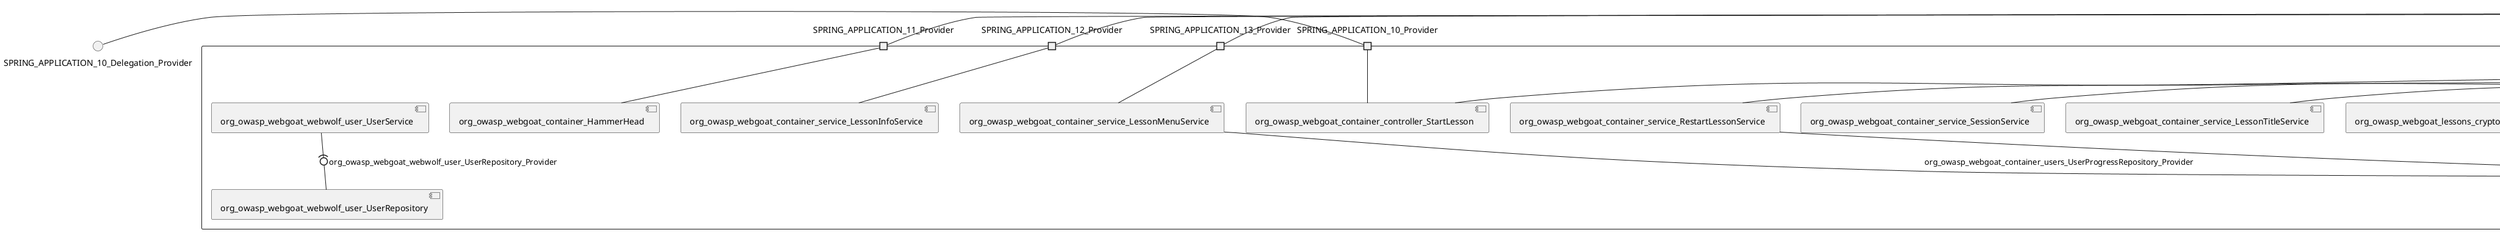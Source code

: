 @startuml
skinparam fixCircleLabelOverlapping true
skinparam componentStyle uml2
() SPRING_APPLICATION_10_Delegation_Provider
() SPRING_APPLICATION_11_Delegation_Provider
() SPRING_APPLICATION_12_Delegation_Provider
() SPRING_APPLICATION_13_Delegation_Provider
() SPRING_APPLICATION_14_Delegation_Provider
() SPRING_APPLICATION_15_Delegation_Provider
() SPRING_APPLICATION_16_Delegation_Provider
() SPRING_APPLICATION_2_Delegation_Provider
() SPRING_APPLICATION_3_Delegation_Provider
() SPRING_APPLICATION_4_Delegation_Provider
() SPRING_APPLICATION_5_Delegation_Provider
() SPRING_APPLICATION_6_Delegation_Provider
() SPRING_APPLICATION_7_Delegation_Provider
() SPRING_APPLICATION_8_Delegation_Provider
() SPRING_APPLICATION_9_Delegation_Provider
() SPRING_APPLICATION_BypassRestrictions_FieldRestrictions_POST_Delegation_Provider
() SPRING_APPLICATION_BypassRestrictions_frontendValidation_POST_Delegation_Provider
() SPRING_APPLICATION_ChromeDevTools_dummy_POST_Delegation_Provider
() SPRING_APPLICATION_ChromeDevTools_network_POST_Delegation_Provider
() SPRING_APPLICATION_CrossSiteScriptingStored_stored_xss_POST_Delegation_Provider
() SPRING_APPLICATION_CrossSiteScriptingStored_stored_xss_follow_up_POST_Delegation_Provider
() SPRING_APPLICATION_CrossSiteScripting_attack1_POST_Delegation_Provider
() SPRING_APPLICATION_CrossSiteScripting_attack3_POST_Delegation_Provider
() SPRING_APPLICATION_CrossSiteScripting_attack4_POST_Delegation_Provider
() SPRING_APPLICATION_CrossSiteScripting_attack5a_GET_Delegation_Provider
() SPRING_APPLICATION_CrossSiteScripting_attack6a_POST_Delegation_Provider
() SPRING_APPLICATION_CrossSiteScripting_dom_follow_up_POST_Delegation_Provider
() SPRING_APPLICATION_CrossSiteScripting_phone_home_xss_POST_Delegation_Provider
() SPRING_APPLICATION_CrossSiteScripting_quiz_GET_POST_Delegation_Provider
() SPRING_APPLICATION_Delegation_Provider
() SPRING_APPLICATION_GET_10_Delegation_Provider
() SPRING_APPLICATION_GET_11_Delegation_Provider
() SPRING_APPLICATION_GET_2_Delegation_Provider
() SPRING_APPLICATION_GET_3_Delegation_Provider
() SPRING_APPLICATION_GET_4_Delegation_Provider
() SPRING_APPLICATION_GET_5_Delegation_Provider
() SPRING_APPLICATION_GET_6_Delegation_Provider
() SPRING_APPLICATION_GET_7_Delegation_Provider
() SPRING_APPLICATION_GET_8_Delegation_Provider
() SPRING_APPLICATION_GET_9_Delegation_Provider
() SPRING_APPLICATION_GET_Delegation_Provider
() SPRING_APPLICATION_HtmlTampering_task_POST_Delegation_Provider
() SPRING_APPLICATION_HttpBasics_attack1_POST_Delegation_Provider
() SPRING_APPLICATION_HttpBasics_attack2_POST_Delegation_Provider
() SPRING_APPLICATION_IDOR_diff_attributes_POST_Delegation_Provider
() SPRING_APPLICATION_IDOR_login_POST_Delegation_Provider
() SPRING_APPLICATION_IDOR_profile_alt_path_POST_Delegation_Provider
() SPRING_APPLICATION_InsecureDeserialization_task_POST_Delegation_Provider
() SPRING_APPLICATION_InsecureLogin_Delegation_Provider
() SPRING_APPLICATION_JWT_decode_POST_Delegation_Provider
() SPRING_APPLICATION_JWT_jku_Delegation_Provider
() SPRING_APPLICATION_JWT_kid_Delegation_Provider
() SPRING_APPLICATION_JWT_quiz_GET_POST_Delegation_Provider
() SPRING_APPLICATION_JWT_refresh_Delegation_Provider
() SPRING_APPLICATION_JWT_secret_POST_Delegation_Provider
() SPRING_APPLICATION_JWT_votings_Delegation_Provider
() SPRING_APPLICATION_LogSpoofing_log_bleeding_POST_Delegation_Provider
() SPRING_APPLICATION_LogSpoofing_log_spoofing_POST_Delegation_Provider
() SPRING_APPLICATION_POST_10_Delegation_Provider
() SPRING_APPLICATION_POST_11_Delegation_Provider
() SPRING_APPLICATION_POST_12_Delegation_Provider
() SPRING_APPLICATION_POST_13_Delegation_Provider
() SPRING_APPLICATION_POST_14_Delegation_Provider
() SPRING_APPLICATION_POST_15_Delegation_Provider
() SPRING_APPLICATION_POST_16_Delegation_Provider
() SPRING_APPLICATION_POST_17_Delegation_Provider
() SPRING_APPLICATION_POST_18_Delegation_Provider
() SPRING_APPLICATION_POST_2_Delegation_Provider
() SPRING_APPLICATION_POST_3_Delegation_Provider
() SPRING_APPLICATION_POST_4_Delegation_Provider
() SPRING_APPLICATION_POST_5_Delegation_Provider
() SPRING_APPLICATION_POST_6_Delegation_Provider
() SPRING_APPLICATION_POST_7_Delegation_Provider
() SPRING_APPLICATION_POST_8_Delegation_Provider
() SPRING_APPLICATION_POST_9_Delegation_Provider
() SPRING_APPLICATION_POST_Delegation_Provider
() SPRING_APPLICATION_PUT_Delegation_Provider
() SPRING_APPLICATION_PasswordReset_ForgotPassword_create_password_reset_link_POST_Delegation_Provider
() SPRING_APPLICATION_PasswordReset_SecurityQuestions_POST_Delegation_Provider
() SPRING_APPLICATION_PasswordReset_reset_Delegation_Provider
() SPRING_APPLICATION_PasswordReset_simple_mail_reset_POST_Delegation_Provider
() SPRING_APPLICATION_PathTraversal_profile_picture_GET_Delegation_Provider
() SPRING_APPLICATION_PathTraversal_profile_picture_fix_GET_Delegation_Provider
() SPRING_APPLICATION_PathTraversal_profile_upload_POST_Delegation_Provider
() SPRING_APPLICATION_PathTraversal_profile_upload_fix_POST_Delegation_Provider
() SPRING_APPLICATION_PathTraversal_profile_upload_remove_user_input_POST_Delegation_Provider
() SPRING_APPLICATION_PathTraversal_random_POST_Delegation_Provider
() SPRING_APPLICATION_PathTraversal_random_picture_GET_Delegation_Provider
() SPRING_APPLICATION_PathTraversal_zip_slip_Delegation_Provider
() SPRING_APPLICATION_SSRF_task1_POST_Delegation_Provider
() SPRING_APPLICATION_SSRF_task2_POST_Delegation_Provider
() SPRING_APPLICATION_SecurePasswords_assignment_POST_Delegation_Provider
() SPRING_APPLICATION_SqlInjectionAdvanced_attack6a_POST_Delegation_Provider
() SPRING_APPLICATION_SqlInjectionAdvanced_attack6b_POST_Delegation_Provider
() SPRING_APPLICATION_SqlInjectionAdvanced_challenge_Login_POST_Delegation_Provider
() SPRING_APPLICATION_SqlInjectionAdvanced_challenge_PUT_Delegation_Provider
() SPRING_APPLICATION_SqlInjectionAdvanced_quiz_GET_POST_Delegation_Provider
() SPRING_APPLICATION_SqlInjectionMitigations_attack10a_POST_Delegation_Provider
() SPRING_APPLICATION_SqlInjectionMitigations_attack10b_POST_Delegation_Provider
() SPRING_APPLICATION_SqlInjectionMitigations_attack12a_POST_Delegation_Provider
() SPRING_APPLICATION_SqlInjectionMitigations_servers_GET_Delegation_Provider
() SPRING_APPLICATION_SqlInjection_assignment5a_POST_Delegation_Provider
() SPRING_APPLICATION_SqlInjection_assignment5b_POST_Delegation_Provider
() SPRING_APPLICATION_SqlInjection_attack10_POST_Delegation_Provider
() SPRING_APPLICATION_SqlInjection_attack2_POST_Delegation_Provider
() SPRING_APPLICATION_SqlInjection_attack3_POST_Delegation_Provider
() SPRING_APPLICATION_SqlInjection_attack4_POST_Delegation_Provider
() SPRING_APPLICATION_SqlInjection_attack5_POST_Delegation_Provider
() SPRING_APPLICATION_SqlInjection_attack8_POST_Delegation_Provider
() SPRING_APPLICATION_SqlInjection_attack9_POST_Delegation_Provider
() SPRING_APPLICATION_SqlOnlyInputValidationOnKeywords_attack_POST_Delegation_Provider
() SPRING_APPLICATION_SqlOnlyInputValidation_attack_POST_Delegation_Provider
() SPRING_APPLICATION_VulnerableComponents_attack1_POST_Delegation_Provider
() SPRING_APPLICATION_WebWolf_GET_Delegation_Provider
() SPRING_APPLICATION_WebWolf_landing_Delegation_Provider
() SPRING_APPLICATION_WebWolf_mail_Delegation_Provider
() SPRING_APPLICATION_challenge_1_POST_Delegation_Provider
() SPRING_APPLICATION_challenge_5_POST_Delegation_Provider
() SPRING_APPLICATION_challenge_7_Delegation_Provider
() SPRING_APPLICATION_challenge_8_Delegation_Provider
() SPRING_APPLICATION_challenge_logo_Delegation_Provider
() SPRING_APPLICATION_cia_quiz_GET_POST_Delegation_Provider
() SPRING_APPLICATION_clientSideFiltering_attack1_POST_Delegation_Provider
() SPRING_APPLICATION_clientSideFiltering_challenge_store_coupons_GET_Delegation_Provider
() SPRING_APPLICATION_clientSideFiltering_getItForFree_POST_Delegation_Provider
() SPRING_APPLICATION_clientSideFiltering_salaries_GET_Delegation_Provider
() SPRING_APPLICATION_crypto_encoding_basic_auth_POST_Delegation_Provider
() SPRING_APPLICATION_crypto_encoding_xor_POST_Delegation_Provider
() SPRING_APPLICATION_crypto_hashing_POST_Delegation_Provider
() SPRING_APPLICATION_crypto_secure_defaults_POST_Delegation_Provider
() SPRING_APPLICATION_crypto_signing_verify_POST_Delegation_Provider
() SPRING_APPLICATION_csrf_feedback_message_POST_Delegation_Provider
() SPRING_APPLICATION_csrf_review_POST_Delegation_Provider
() SPRING_APPLICATION_files_GET_Delegation_Provider
() SPRING_APPLICATION_fileupload_POST_Delegation_Provider
() SPRING_APPLICATION_jwt_Delegation_Provider
() SPRING_APPLICATION_landing_Delegation_Provider
() SPRING_APPLICATION_lesson_template_Delegation_Provider
() SPRING_APPLICATION_login_oauth_mvc_GET_Delegation_Provider
() SPRING_APPLICATION_mail_DELETE_GET_POST_Delegation_Provider
() SPRING_APPLICATION_register_mvc_POST_Delegation_Provider
() SPRING_APPLICATION_registration_GET_Delegation_Provider
() SPRING_APPLICATION_requests_GET_Delegation_Provider
() SPRING_APPLICATION_scoreboard_data_GET_Delegation_Provider
() SPRING_APPLICATION_server_directory_GET_Delegation_Provider
() SPRING_APPLICATION_service_debug_labels_mvc_Delegation_Provider
() SPRING_APPLICATION_service_lessonoverview_mvc_Delegation_Provider
() SPRING_APPLICATION_xxe_comments_GET_Delegation_Provider
rectangle System {
[org_owasp_webgoat_container_HammerHead] [[webgoat-webgoat.repository#_FP0VpmAtEe-8ePJ_tOTRqw]]
[org_owasp_webgoat_container_WebWolfRedirect] [[webgoat-webgoat.repository#_FP0VpmAtEe-8ePJ_tOTRqw]]
[org_owasp_webgoat_container_controller_StartLesson] [[webgoat-webgoat.repository#_FP0VpmAtEe-8ePJ_tOTRqw]]
[org_owasp_webgoat_container_controller_Welcome] [[webgoat-webgoat.repository#_FP0VpmAtEe-8ePJ_tOTRqw]]
[org_owasp_webgoat_container_i18n_PluginMessages_Provider] [[webgoat-webgoat.repository#_FP0VpmAtEe-8ePJ_tOTRqw]]
[org_owasp_webgoat_container_report_ReportCardController] [[webgoat-webgoat.repository#_FP0VpmAtEe-8ePJ_tOTRqw]]
[org_owasp_webgoat_container_service_EnvironmentService] [[webgoat-webgoat.repository#_FP0VpmAtEe-8ePJ_tOTRqw]]
[org_owasp_webgoat_container_service_HintService] [[webgoat-webgoat.repository#_FP0VpmAtEe-8ePJ_tOTRqw]]
[org_owasp_webgoat_container_service_LabelDebugService] [[webgoat-webgoat.repository#_FP0VpmAtEe-8ePJ_tOTRqw]]
[org_owasp_webgoat_container_service_LabelService] [[webgoat-webgoat.repository#_FP0VpmAtEe-8ePJ_tOTRqw]]
[org_owasp_webgoat_container_service_LessonInfoService] [[webgoat-webgoat.repository#_FP0VpmAtEe-8ePJ_tOTRqw]]
[org_owasp_webgoat_container_service_LessonMenuService] [[webgoat-webgoat.repository#_FP0VpmAtEe-8ePJ_tOTRqw]]
[org_owasp_webgoat_container_service_LessonProgressService] [[webgoat-webgoat.repository#_FP0VpmAtEe-8ePJ_tOTRqw]]
[org_owasp_webgoat_container_service_LessonTitleService] [[webgoat-webgoat.repository#_FP0VpmAtEe-8ePJ_tOTRqw]]
[org_owasp_webgoat_container_service_RestartLessonService] [[webgoat-webgoat.repository#_FP0VpmAtEe-8ePJ_tOTRqw]]
[org_owasp_webgoat_container_service_SessionService] [[webgoat-webgoat.repository#_FP0VpmAtEe-8ePJ_tOTRqw]]
[org_owasp_webgoat_container_session_UserSessionData_Provider] [[webgoat-webgoat.repository#_FP0VpmAtEe-8ePJ_tOTRqw]]
[org_owasp_webgoat_container_session_WebSession_Provider] [[webgoat-webgoat.repository#_FP0VpmAtEe-8ePJ_tOTRqw]]
[org_owasp_webgoat_container_users_RegistrationController] [[webgoat-webgoat.repository#_FP0VpmAtEe-8ePJ_tOTRqw]]
[org_owasp_webgoat_container_users_Scoreboard] [[webgoat-webgoat.repository#_FP0VpmAtEe-8ePJ_tOTRqw]]
[org_owasp_webgoat_container_users_UserProgressRepository] [[webgoat-webgoat.repository#_FP0VpmAtEe-8ePJ_tOTRqw]]
[org_owasp_webgoat_container_users_UserRepository] [[webgoat-webgoat.repository#_FP0VpmAtEe-8ePJ_tOTRqw]]
[org_owasp_webgoat_container_users_UserService] [[webgoat-webgoat.repository#_FP0VpmAtEe-8ePJ_tOTRqw]]
[org_owasp_webgoat_lessons_authbypass_VerifyAccount] [[webgoat-webgoat.repository#_FP0VpmAtEe-8ePJ_tOTRqw]]
[org_owasp_webgoat_lessons_bypassrestrictions_BypassRestrictionsFieldRestrictions] [[webgoat-webgoat.repository#_FP0VpmAtEe-8ePJ_tOTRqw]]
[org_owasp_webgoat_lessons_bypassrestrictions_BypassRestrictionsFrontendValidation] [[webgoat-webgoat.repository#_FP0VpmAtEe-8ePJ_tOTRqw]]
[org_owasp_webgoat_lessons_challenges_FlagController] [[webgoat-webgoat.repository#_FP0VpmAtEe-8ePJ_tOTRqw]]
[org_owasp_webgoat_lessons_challenges_challenge1_Assignment1] [[webgoat-webgoat.repository#_FP0VpmAtEe-8ePJ_tOTRqw]]
[org_owasp_webgoat_lessons_challenges_challenge1_ImageServlet] [[webgoat-webgoat.repository#_FP0VpmAtEe-8ePJ_tOTRqw]]
[org_owasp_webgoat_lessons_challenges_challenge5_Assignment5] [[webgoat-webgoat.repository#_FP0VpmAtEe-8ePJ_tOTRqw]]
[org_owasp_webgoat_lessons_challenges_challenge7_Assignment7] [[webgoat-webgoat.repository#_FP0VpmAtEe-8ePJ_tOTRqw]]
[org_owasp_webgoat_lessons_challenges_challenge8_Assignment8] [[webgoat-webgoat.repository#_FP0VpmAtEe-8ePJ_tOTRqw]]
[org_owasp_webgoat_lessons_chromedevtools_NetworkDummy] [[webgoat-webgoat.repository#_FP0VpmAtEe-8ePJ_tOTRqw]]
[org_owasp_webgoat_lessons_chromedevtools_NetworkLesson] [[webgoat-webgoat.repository#_FP0VpmAtEe-8ePJ_tOTRqw]]
[org_owasp_webgoat_lessons_cia_CIAQuiz] [[webgoat-webgoat.repository#_FP0VpmAtEe-8ePJ_tOTRqw]]
[org_owasp_webgoat_lessons_clientsidefiltering_ClientSideFilteringAssignment] [[webgoat-webgoat.repository#_FP0VpmAtEe-8ePJ_tOTRqw]]
[org_owasp_webgoat_lessons_clientsidefiltering_ClientSideFilteringFreeAssignment] [[webgoat-webgoat.repository#_FP0VpmAtEe-8ePJ_tOTRqw]]
[org_owasp_webgoat_lessons_clientsidefiltering_Salaries] [[webgoat-webgoat.repository#_FP0VpmAtEe-8ePJ_tOTRqw]]
[org_owasp_webgoat_lessons_clientsidefiltering_ShopEndpoint] [[webgoat-webgoat.repository#_FP0VpmAtEe-8ePJ_tOTRqw]]
[org_owasp_webgoat_lessons_cryptography_EncodingAssignment] [[webgoat-webgoat.repository#_FP0VpmAtEe-8ePJ_tOTRqw]]
[org_owasp_webgoat_lessons_cryptography_HashingAssignment] [[webgoat-webgoat.repository#_FP0VpmAtEe-8ePJ_tOTRqw]]
[org_owasp_webgoat_lessons_cryptography_SecureDefaultsAssignment] [[webgoat-webgoat.repository#_FP0VpmAtEe-8ePJ_tOTRqw]]
[org_owasp_webgoat_lessons_cryptography_SigningAssignment] [[webgoat-webgoat.repository#_FP0VpmAtEe-8ePJ_tOTRqw]]
[org_owasp_webgoat_lessons_cryptography_XOREncodingAssignment] [[webgoat-webgoat.repository#_FP0VpmAtEe-8ePJ_tOTRqw]]
[org_owasp_webgoat_lessons_csrf_CSRFConfirmFlag1] [[webgoat-webgoat.repository#_FP0VpmAtEe-8ePJ_tOTRqw]]
[org_owasp_webgoat_lessons_csrf_CSRFFeedback] [[webgoat-webgoat.repository#_FP0VpmAtEe-8ePJ_tOTRqw]]
[org_owasp_webgoat_lessons_csrf_CSRFGetFlag] [[webgoat-webgoat.repository#_FP0VpmAtEe-8ePJ_tOTRqw]]
[org_owasp_webgoat_lessons_csrf_CSRFLogin] [[webgoat-webgoat.repository#_FP0VpmAtEe-8ePJ_tOTRqw]]
[org_owasp_webgoat_lessons_csrf_ForgedReviews] [[webgoat-webgoat.repository#_FP0VpmAtEe-8ePJ_tOTRqw]]
[org_owasp_webgoat_lessons_csrf_ObjectMapper_Provider] [[webgoat-webgoat.repository#_FP0VpmAtEe-8ePJ_tOTRqw]]
[org_owasp_webgoat_lessons_deserialization_InsecureDeserializationTask] [[webgoat-webgoat.repository#_FP0VpmAtEe-8ePJ_tOTRqw]]
[org_owasp_webgoat_lessons_hijacksession_HijackSessionAssignment] [[webgoat-webgoat.repository#_FP0VpmAtEe-8ePJ_tOTRqw]]
[org_owasp_webgoat_lessons_hijacksession_cas_HijackSessionAuthenticationProvider] [[webgoat-webgoat.repository#_FP0VpmAtEe-8ePJ_tOTRqw]]
[org_owasp_webgoat_lessons_htmltampering_HtmlTamperingTask] [[webgoat-webgoat.repository#_FP0VpmAtEe-8ePJ_tOTRqw]]
[org_owasp_webgoat_lessons_httpbasics_HttpBasicsLesson] [[webgoat-webgoat.repository#_FP0VpmAtEe-8ePJ_tOTRqw]]
[org_owasp_webgoat_lessons_httpbasics_HttpBasicsQuiz] [[webgoat-webgoat.repository#_FP0VpmAtEe-8ePJ_tOTRqw]]
[org_owasp_webgoat_lessons_httpproxies_HttpBasicsInterceptRequest] [[webgoat-webgoat.repository#_FP0VpmAtEe-8ePJ_tOTRqw]]
[org_owasp_webgoat_lessons_idor_IDORDiffAttributes] [[webgoat-webgoat.repository#_FP0VpmAtEe-8ePJ_tOTRqw]]
[org_owasp_webgoat_lessons_idor_IDOREditOtherProfile] [[webgoat-webgoat.repository#_FP0VpmAtEe-8ePJ_tOTRqw]]
[org_owasp_webgoat_lessons_idor_IDORLogin] [[webgoat-webgoat.repository#_FP0VpmAtEe-8ePJ_tOTRqw]]
[org_owasp_webgoat_lessons_idor_IDORViewOtherProfile] [[webgoat-webgoat.repository#_FP0VpmAtEe-8ePJ_tOTRqw]]
[org_owasp_webgoat_lessons_idor_IDORViewOwnProfile] [[webgoat-webgoat.repository#_FP0VpmAtEe-8ePJ_tOTRqw]]
[org_owasp_webgoat_lessons_idor_IDORViewOwnProfileAltUrl] [[webgoat-webgoat.repository#_FP0VpmAtEe-8ePJ_tOTRqw]]
[org_owasp_webgoat_lessons_insecurelogin_InsecureLoginTask] [[webgoat-webgoat.repository#_FP0VpmAtEe-8ePJ_tOTRqw]]
[org_owasp_webgoat_lessons_jwt_JWTDecodeEndpoint] [[webgoat-webgoat.repository#_FP0VpmAtEe-8ePJ_tOTRqw]]
[org_owasp_webgoat_lessons_jwt_JWTQuiz] [[webgoat-webgoat.repository#_FP0VpmAtEe-8ePJ_tOTRqw]]
[org_owasp_webgoat_lessons_jwt_JWTRefreshEndpoint] [[webgoat-webgoat.repository#_FP0VpmAtEe-8ePJ_tOTRqw]]
[org_owasp_webgoat_lessons_jwt_JWTSecretKeyEndpoint] [[webgoat-webgoat.repository#_FP0VpmAtEe-8ePJ_tOTRqw]]
[org_owasp_webgoat_lessons_jwt_JWTVotesEndpoint] [[webgoat-webgoat.repository#_FP0VpmAtEe-8ePJ_tOTRqw]]
[org_owasp_webgoat_lessons_jwt_claimmisuse_JWTHeaderJKUEndpoint] [[webgoat-webgoat.repository#_FP0VpmAtEe-8ePJ_tOTRqw]]
[org_owasp_webgoat_lessons_jwt_claimmisuse_JWTHeaderKIDEndpoint] [[webgoat-webgoat.repository#_FP0VpmAtEe-8ePJ_tOTRqw]]
[org_owasp_webgoat_lessons_lessontemplate_SampleAttack] [[webgoat-webgoat.repository#_FP0VpmAtEe-8ePJ_tOTRqw]]
[org_owasp_webgoat_lessons_logging_LogBleedingTask] [[webgoat-webgoat.repository#_FP0VpmAtEe-8ePJ_tOTRqw]]
[org_owasp_webgoat_lessons_logging_LogSpoofingTask] [[webgoat-webgoat.repository#_FP0VpmAtEe-8ePJ_tOTRqw]]
[org_owasp_webgoat_lessons_missingac_MissingFunctionACHiddenMenus] [[webgoat-webgoat.repository#_FP0VpmAtEe-8ePJ_tOTRqw]]
[org_owasp_webgoat_lessons_missingac_MissingFunctionACUsers] [[webgoat-webgoat.repository#_FP0VpmAtEe-8ePJ_tOTRqw]]
[org_owasp_webgoat_lessons_missingac_MissingFunctionACYourHash] [[webgoat-webgoat.repository#_FP0VpmAtEe-8ePJ_tOTRqw]]
[org_owasp_webgoat_lessons_missingac_MissingFunctionACYourHashAdmin] [[webgoat-webgoat.repository#_FP0VpmAtEe-8ePJ_tOTRqw]]
[org_owasp_webgoat_lessons_passwordreset_QuestionsAssignment] [[webgoat-webgoat.repository#_FP0VpmAtEe-8ePJ_tOTRqw]]
[org_owasp_webgoat_lessons_passwordreset_ResetLinkAssignment] [[webgoat-webgoat.repository#_FP0VpmAtEe-8ePJ_tOTRqw]]
[org_owasp_webgoat_lessons_passwordreset_ResetLinkAssignmentForgotPassword] [[webgoat-webgoat.repository#_FP0VpmAtEe-8ePJ_tOTRqw]]
[org_owasp_webgoat_lessons_passwordreset_SecurityQuestionAssignment] [[webgoat-webgoat.repository#_FP0VpmAtEe-8ePJ_tOTRqw]]
[org_owasp_webgoat_lessons_passwordreset_SimpleMailAssignment] [[webgoat-webgoat.repository#_FP0VpmAtEe-8ePJ_tOTRqw]]
[org_owasp_webgoat_lessons_passwordreset_TriedQuestions] [[webgoat-webgoat.repository#_FP0VpmAtEe-8ePJ_tOTRqw]]
[org_owasp_webgoat_lessons_pathtraversal_ProfileUpload] [[webgoat-webgoat.repository#_FP0VpmAtEe-8ePJ_tOTRqw]]
[org_owasp_webgoat_lessons_pathtraversal_ProfileUploadFix] [[webgoat-webgoat.repository#_FP0VpmAtEe-8ePJ_tOTRqw]]
[org_owasp_webgoat_lessons_pathtraversal_ProfileUploadRemoveUserInput] [[webgoat-webgoat.repository#_FP0VpmAtEe-8ePJ_tOTRqw]]
[org_owasp_webgoat_lessons_pathtraversal_ProfileUploadRetrieval] [[webgoat-webgoat.repository#_FP0VpmAtEe-8ePJ_tOTRqw]]
[org_owasp_webgoat_lessons_pathtraversal_ProfileZipSlip] [[webgoat-webgoat.repository#_FP0VpmAtEe-8ePJ_tOTRqw]]
[org_owasp_webgoat_lessons_securepasswords_SecurePasswordsAssignment] [[webgoat-webgoat.repository#_FP0VpmAtEe-8ePJ_tOTRqw]]
[org_owasp_webgoat_lessons_spoofcookie_SpoofCookieAssignment] [[webgoat-webgoat.repository#_FP0VpmAtEe-8ePJ_tOTRqw]]
[org_owasp_webgoat_lessons_sqlinjection_advanced_SqlInjectionChallenge] [[webgoat-webgoat.repository#_FP0VpmAtEe-8ePJ_tOTRqw]]
[org_owasp_webgoat_lessons_sqlinjection_advanced_SqlInjectionChallengeLogin] [[webgoat-webgoat.repository#_FP0VpmAtEe-8ePJ_tOTRqw]]
[org_owasp_webgoat_lessons_sqlinjection_advanced_SqlInjectionLesson6a] [[webgoat-webgoat.repository#_FP0VpmAtEe-8ePJ_tOTRqw]]
[org_owasp_webgoat_lessons_sqlinjection_advanced_SqlInjectionLesson6b] [[webgoat-webgoat.repository#_FP0VpmAtEe-8ePJ_tOTRqw]]
[org_owasp_webgoat_lessons_sqlinjection_advanced_SqlInjectionQuiz] [[webgoat-webgoat.repository#_FP0VpmAtEe-8ePJ_tOTRqw]]
[org_owasp_webgoat_lessons_sqlinjection_introduction_SqlInjectionLesson10] [[webgoat-webgoat.repository#_FP0VpmAtEe-8ePJ_tOTRqw]]
[org_owasp_webgoat_lessons_sqlinjection_introduction_SqlInjectionLesson2] [[webgoat-webgoat.repository#_FP0VpmAtEe-8ePJ_tOTRqw]]
[org_owasp_webgoat_lessons_sqlinjection_introduction_SqlInjectionLesson3] [[webgoat-webgoat.repository#_FP0VpmAtEe-8ePJ_tOTRqw]]
[org_owasp_webgoat_lessons_sqlinjection_introduction_SqlInjectionLesson4] [[webgoat-webgoat.repository#_FP0VpmAtEe-8ePJ_tOTRqw]]
[org_owasp_webgoat_lessons_sqlinjection_introduction_SqlInjectionLesson5] [[webgoat-webgoat.repository#_FP0VpmAtEe-8ePJ_tOTRqw]]
[org_owasp_webgoat_lessons_sqlinjection_introduction_SqlInjectionLesson5a] [[webgoat-webgoat.repository#_FP0VpmAtEe-8ePJ_tOTRqw]]
[org_owasp_webgoat_lessons_sqlinjection_introduction_SqlInjectionLesson5b] [[webgoat-webgoat.repository#_FP0VpmAtEe-8ePJ_tOTRqw]]
[org_owasp_webgoat_lessons_sqlinjection_introduction_SqlInjectionLesson8] [[webgoat-webgoat.repository#_FP0VpmAtEe-8ePJ_tOTRqw]]
[org_owasp_webgoat_lessons_sqlinjection_introduction_SqlInjectionLesson9] [[webgoat-webgoat.repository#_FP0VpmAtEe-8ePJ_tOTRqw]]
[org_owasp_webgoat_lessons_sqlinjection_mitigation_Servers] [[webgoat-webgoat.repository#_FP0VpmAtEe-8ePJ_tOTRqw]]
[org_owasp_webgoat_lessons_sqlinjection_mitigation_SqlInjectionLesson10a] [[webgoat-webgoat.repository#_FP0VpmAtEe-8ePJ_tOTRqw]]
[org_owasp_webgoat_lessons_sqlinjection_mitigation_SqlInjectionLesson10b] [[webgoat-webgoat.repository#_FP0VpmAtEe-8ePJ_tOTRqw]]
[org_owasp_webgoat_lessons_sqlinjection_mitigation_SqlInjectionLesson13] [[webgoat-webgoat.repository#_FP0VpmAtEe-8ePJ_tOTRqw]]
[org_owasp_webgoat_lessons_sqlinjection_mitigation_SqlOnlyInputValidation] [[webgoat-webgoat.repository#_FP0VpmAtEe-8ePJ_tOTRqw]]
[org_owasp_webgoat_lessons_sqlinjection_mitigation_SqlOnlyInputValidationOnKeywords] [[webgoat-webgoat.repository#_FP0VpmAtEe-8ePJ_tOTRqw]]
[org_owasp_webgoat_lessons_ssrf_SSRFTask1] [[webgoat-webgoat.repository#_FP0VpmAtEe-8ePJ_tOTRqw]]
[org_owasp_webgoat_lessons_ssrf_SSRFTask2] [[webgoat-webgoat.repository#_FP0VpmAtEe-8ePJ_tOTRqw]]
[org_owasp_webgoat_lessons_vulnerablecomponents_VulnerableComponentsLesson] [[webgoat-webgoat.repository#_FP0VpmAtEe-8ePJ_tOTRqw]]
[org_owasp_webgoat_lessons_webwolfintroduction_LandingAssignment] [[webgoat-webgoat.repository#_FP0VpmAtEe-8ePJ_tOTRqw]]
[org_owasp_webgoat_lessons_webwolfintroduction_MailAssignment] [[webgoat-webgoat.repository#_FP0VpmAtEe-8ePJ_tOTRqw]]
[org_owasp_webgoat_lessons_xss_CrossSiteScriptingLesson1] [[webgoat-webgoat.repository#_FP0VpmAtEe-8ePJ_tOTRqw]]
[org_owasp_webgoat_lessons_xss_CrossSiteScriptingLesson3] [[webgoat-webgoat.repository#_FP0VpmAtEe-8ePJ_tOTRqw]]
[org_owasp_webgoat_lessons_xss_CrossSiteScriptingLesson4] [[webgoat-webgoat.repository#_FP0VpmAtEe-8ePJ_tOTRqw]]
[org_owasp_webgoat_lessons_xss_CrossSiteScriptingLesson5a] [[webgoat-webgoat.repository#_FP0VpmAtEe-8ePJ_tOTRqw]]
[org_owasp_webgoat_lessons_xss_CrossSiteScriptingLesson6a] [[webgoat-webgoat.repository#_FP0VpmAtEe-8ePJ_tOTRqw]]
[org_owasp_webgoat_lessons_xss_CrossSiteScriptingQuiz] [[webgoat-webgoat.repository#_FP0VpmAtEe-8ePJ_tOTRqw]]
[org_owasp_webgoat_lessons_xss_DOMCrossSiteScripting] [[webgoat-webgoat.repository#_FP0VpmAtEe-8ePJ_tOTRqw]]
[org_owasp_webgoat_lessons_xss_DOMCrossSiteScriptingVerifier] [[webgoat-webgoat.repository#_FP0VpmAtEe-8ePJ_tOTRqw]]
[org_owasp_webgoat_lessons_xss_stored_StoredCrossSiteScriptingVerifier] [[webgoat-webgoat.repository#_FP0VpmAtEe-8ePJ_tOTRqw]]
[org_owasp_webgoat_lessons_xss_stored_StoredXssComments] [[webgoat-webgoat.repository#_FP0VpmAtEe-8ePJ_tOTRqw]]
[org_owasp_webgoat_lessons_xxe_BlindSendFileAssignment] [[webgoat-webgoat.repository#_FP0VpmAtEe-8ePJ_tOTRqw]]
[org_owasp_webgoat_lessons_xxe_CommentsCache] [[webgoat-webgoat.repository#_FP0VpmAtEe-8ePJ_tOTRqw]]
[org_owasp_webgoat_lessons_xxe_CommentsEndpoint] [[webgoat-webgoat.repository#_FP0VpmAtEe-8ePJ_tOTRqw]]
[org_owasp_webgoat_lessons_xxe_ContentTypeAssignment] [[webgoat-webgoat.repository#_FP0VpmAtEe-8ePJ_tOTRqw]]
[org_owasp_webgoat_lessons_xxe_SimpleXXE] [[webgoat-webgoat.repository#_FP0VpmAtEe-8ePJ_tOTRqw]]
[org_owasp_webgoat_webwolf_FileServer] [[webgoat-webgoat.repository#_FP0VpmAtEe-8ePJ_tOTRqw]]
[org_owasp_webgoat_webwolf_jwt_JWTController] [[webgoat-webgoat.repository#_FP0VpmAtEe-8ePJ_tOTRqw]]
[org_owasp_webgoat_webwolf_mailbox_MailboxController] [[webgoat-webgoat.repository#_FP0VpmAtEe-8ePJ_tOTRqw]]
[org_owasp_webgoat_webwolf_mailbox_MailboxRepository] [[webgoat-webgoat.repository#_FP0VpmAtEe-8ePJ_tOTRqw]]
[org_owasp_webgoat_webwolf_requests_LandingPage] [[webgoat-webgoat.repository#_FP0VpmAtEe-8ePJ_tOTRqw]]
[org_owasp_webgoat_webwolf_requests_Requests] [[webgoat-webgoat.repository#_FP0VpmAtEe-8ePJ_tOTRqw]]
[org_owasp_webgoat_webwolf_user_UserRepository] [[webgoat-webgoat.repository#_FP0VpmAtEe-8ePJ_tOTRqw]]
[org_owasp_webgoat_webwolf_user_UserService] [[webgoat-webgoat.repository#_FP0VpmAtEe-8ePJ_tOTRqw]]
port SPRING_APPLICATION_10_Provider
SPRING_APPLICATION_10_Delegation_Provider - SPRING_APPLICATION_10_Provider
SPRING_APPLICATION_10_Provider - [org_owasp_webgoat_container_controller_StartLesson]
port SPRING_APPLICATION_11_Provider
SPRING_APPLICATION_11_Delegation_Provider - SPRING_APPLICATION_11_Provider
SPRING_APPLICATION_11_Provider - [org_owasp_webgoat_container_HammerHead]
port SPRING_APPLICATION_12_Provider
SPRING_APPLICATION_12_Delegation_Provider - SPRING_APPLICATION_12_Provider
SPRING_APPLICATION_12_Provider - [org_owasp_webgoat_container_service_LessonInfoService]
port SPRING_APPLICATION_13_Provider
SPRING_APPLICATION_13_Delegation_Provider - SPRING_APPLICATION_13_Provider
SPRING_APPLICATION_13_Provider - [org_owasp_webgoat_container_service_LessonMenuService]
port SPRING_APPLICATION_14_Provider
SPRING_APPLICATION_14_Delegation_Provider - SPRING_APPLICATION_14_Provider
SPRING_APPLICATION_14_Provider - [org_owasp_webgoat_container_service_RestartLessonService]
port SPRING_APPLICATION_15_Provider
SPRING_APPLICATION_15_Delegation_Provider - SPRING_APPLICATION_15_Provider
SPRING_APPLICATION_15_Provider - [org_owasp_webgoat_webwolf_FileServer]
port SPRING_APPLICATION_16_Provider
SPRING_APPLICATION_16_Delegation_Provider - SPRING_APPLICATION_16_Provider
SPRING_APPLICATION_16_Provider - [org_owasp_webgoat_container_service_LabelDebugService]
port SPRING_APPLICATION_2_Provider
SPRING_APPLICATION_2_Delegation_Provider - SPRING_APPLICATION_2_Provider
SPRING_APPLICATION_2_Provider - [org_owasp_webgoat_container_controller_StartLesson]
port SPRING_APPLICATION_3_Provider
SPRING_APPLICATION_3_Delegation_Provider - SPRING_APPLICATION_3_Provider
SPRING_APPLICATION_3_Provider - [org_owasp_webgoat_container_service_SessionService]
port SPRING_APPLICATION_4_Provider
SPRING_APPLICATION_4_Delegation_Provider - SPRING_APPLICATION_4_Provider
SPRING_APPLICATION_4_Provider - [org_owasp_webgoat_lessons_cryptography_SigningAssignment]
port SPRING_APPLICATION_5_Provider
SPRING_APPLICATION_5_Delegation_Provider - SPRING_APPLICATION_5_Provider
SPRING_APPLICATION_5_Provider - [org_owasp_webgoat_lessons_cryptography_HashingAssignment]
port SPRING_APPLICATION_6_Provider
SPRING_APPLICATION_6_Delegation_Provider - SPRING_APPLICATION_6_Provider
SPRING_APPLICATION_6_Provider - [org_owasp_webgoat_container_service_LessonTitleService]
port SPRING_APPLICATION_7_Provider
SPRING_APPLICATION_7_Delegation_Provider - SPRING_APPLICATION_7_Provider
SPRING_APPLICATION_7_Provider - [org_owasp_webgoat_lessons_cryptography_HashingAssignment]
port SPRING_APPLICATION_8_Provider
SPRING_APPLICATION_8_Delegation_Provider - SPRING_APPLICATION_8_Provider
SPRING_APPLICATION_8_Provider - [org_owasp_webgoat_lessons_httpproxies_HttpBasicsInterceptRequest]
port SPRING_APPLICATION_9_Provider
SPRING_APPLICATION_9_Delegation_Provider - SPRING_APPLICATION_9_Provider
SPRING_APPLICATION_9_Provider - [org_owasp_webgoat_lessons_jwt_JWTSecretKeyEndpoint]
port SPRING_APPLICATION_BypassRestrictions_FieldRestrictions_POST_Provider
SPRING_APPLICATION_BypassRestrictions_FieldRestrictions_POST_Delegation_Provider - SPRING_APPLICATION_BypassRestrictions_FieldRestrictions_POST_Provider
SPRING_APPLICATION_BypassRestrictions_FieldRestrictions_POST_Provider - [org_owasp_webgoat_lessons_bypassrestrictions_BypassRestrictionsFieldRestrictions]
port SPRING_APPLICATION_BypassRestrictions_frontendValidation_POST_Provider
SPRING_APPLICATION_BypassRestrictions_frontendValidation_POST_Delegation_Provider - SPRING_APPLICATION_BypassRestrictions_frontendValidation_POST_Provider
SPRING_APPLICATION_BypassRestrictions_frontendValidation_POST_Provider - [org_owasp_webgoat_lessons_bypassrestrictions_BypassRestrictionsFrontendValidation]
port SPRING_APPLICATION_ChromeDevTools_dummy_POST_Provider
SPRING_APPLICATION_ChromeDevTools_dummy_POST_Delegation_Provider - SPRING_APPLICATION_ChromeDevTools_dummy_POST_Provider
SPRING_APPLICATION_ChromeDevTools_dummy_POST_Provider - [org_owasp_webgoat_lessons_chromedevtools_NetworkDummy]
port SPRING_APPLICATION_ChromeDevTools_network_POST_Provider
SPRING_APPLICATION_ChromeDevTools_network_POST_Delegation_Provider - SPRING_APPLICATION_ChromeDevTools_network_POST_Provider
SPRING_APPLICATION_ChromeDevTools_network_POST_Provider - [org_owasp_webgoat_lessons_chromedevtools_NetworkLesson]
port SPRING_APPLICATION_CrossSiteScriptingStored_stored_xss_POST_Provider
SPRING_APPLICATION_CrossSiteScriptingStored_stored_xss_POST_Delegation_Provider - SPRING_APPLICATION_CrossSiteScriptingStored_stored_xss_POST_Provider
SPRING_APPLICATION_CrossSiteScriptingStored_stored_xss_POST_Provider - [org_owasp_webgoat_lessons_xss_stored_StoredXssComments]
port SPRING_APPLICATION_CrossSiteScriptingStored_stored_xss_follow_up_POST_Provider
SPRING_APPLICATION_CrossSiteScriptingStored_stored_xss_follow_up_POST_Delegation_Provider - SPRING_APPLICATION_CrossSiteScriptingStored_stored_xss_follow_up_POST_Provider
SPRING_APPLICATION_CrossSiteScriptingStored_stored_xss_follow_up_POST_Provider - [org_owasp_webgoat_lessons_xss_stored_StoredCrossSiteScriptingVerifier]
port SPRING_APPLICATION_CrossSiteScripting_attack1_POST_Provider
SPRING_APPLICATION_CrossSiteScripting_attack1_POST_Delegation_Provider - SPRING_APPLICATION_CrossSiteScripting_attack1_POST_Provider
SPRING_APPLICATION_CrossSiteScripting_attack1_POST_Provider - [org_owasp_webgoat_lessons_xss_CrossSiteScriptingLesson1]
port SPRING_APPLICATION_CrossSiteScripting_attack3_POST_Provider
SPRING_APPLICATION_CrossSiteScripting_attack3_POST_Delegation_Provider - SPRING_APPLICATION_CrossSiteScripting_attack3_POST_Provider
SPRING_APPLICATION_CrossSiteScripting_attack3_POST_Provider - [org_owasp_webgoat_lessons_xss_CrossSiteScriptingLesson3]
port SPRING_APPLICATION_CrossSiteScripting_attack4_POST_Provider
SPRING_APPLICATION_CrossSiteScripting_attack4_POST_Delegation_Provider - SPRING_APPLICATION_CrossSiteScripting_attack4_POST_Provider
SPRING_APPLICATION_CrossSiteScripting_attack4_POST_Provider - [org_owasp_webgoat_lessons_xss_CrossSiteScriptingLesson4]
port SPRING_APPLICATION_CrossSiteScripting_attack5a_GET_Provider
SPRING_APPLICATION_CrossSiteScripting_attack5a_GET_Delegation_Provider - SPRING_APPLICATION_CrossSiteScripting_attack5a_GET_Provider
SPRING_APPLICATION_CrossSiteScripting_attack5a_GET_Provider - [org_owasp_webgoat_lessons_xss_CrossSiteScriptingLesson5a]
port SPRING_APPLICATION_CrossSiteScripting_attack6a_POST_Provider
SPRING_APPLICATION_CrossSiteScripting_attack6a_POST_Delegation_Provider - SPRING_APPLICATION_CrossSiteScripting_attack6a_POST_Provider
SPRING_APPLICATION_CrossSiteScripting_attack6a_POST_Provider - [org_owasp_webgoat_lessons_xss_CrossSiteScriptingLesson6a]
port SPRING_APPLICATION_CrossSiteScripting_dom_follow_up_POST_Provider
SPRING_APPLICATION_CrossSiteScripting_dom_follow_up_POST_Delegation_Provider - SPRING_APPLICATION_CrossSiteScripting_dom_follow_up_POST_Provider
SPRING_APPLICATION_CrossSiteScripting_dom_follow_up_POST_Provider - [org_owasp_webgoat_lessons_xss_DOMCrossSiteScriptingVerifier]
port SPRING_APPLICATION_CrossSiteScripting_phone_home_xss_POST_Provider
SPRING_APPLICATION_CrossSiteScripting_phone_home_xss_POST_Delegation_Provider - SPRING_APPLICATION_CrossSiteScripting_phone_home_xss_POST_Provider
SPRING_APPLICATION_CrossSiteScripting_phone_home_xss_POST_Provider - [org_owasp_webgoat_lessons_xss_DOMCrossSiteScripting]
port SPRING_APPLICATION_CrossSiteScripting_quiz_GET_POST_Provider
SPRING_APPLICATION_CrossSiteScripting_quiz_GET_POST_Delegation_Provider - SPRING_APPLICATION_CrossSiteScripting_quiz_GET_POST_Provider
SPRING_APPLICATION_CrossSiteScripting_quiz_GET_POST_Provider - [org_owasp_webgoat_lessons_xss_CrossSiteScriptingQuiz]
port SPRING_APPLICATION_Provider
SPRING_APPLICATION_Delegation_Provider - SPRING_APPLICATION_Provider
SPRING_APPLICATION_Provider - [org_owasp_webgoat_lessons_xxe_SimpleXXE]
port SPRING_APPLICATION_GET_10_Provider
SPRING_APPLICATION_GET_10_Delegation_Provider - SPRING_APPLICATION_GET_10_Provider
SPRING_APPLICATION_GET_10_Provider - [org_owasp_webgoat_lessons_xss_stored_StoredXssComments]
port SPRING_APPLICATION_GET_11_Provider
SPRING_APPLICATION_GET_11_Delegation_Provider - SPRING_APPLICATION_GET_11_Provider
SPRING_APPLICATION_GET_11_Provider - [org_owasp_webgoat_container_controller_Welcome]
port SPRING_APPLICATION_GET_2_Provider
SPRING_APPLICATION_GET_2_Delegation_Provider - SPRING_APPLICATION_GET_2_Provider
SPRING_APPLICATION_GET_2_Provider - [org_owasp_webgoat_lessons_missingac_MissingFunctionACUsers]
port SPRING_APPLICATION_GET_3_Provider
SPRING_APPLICATION_GET_3_Delegation_Provider - SPRING_APPLICATION_GET_3_Provider
SPRING_APPLICATION_GET_3_Provider - [org_owasp_webgoat_lessons_csrf_ForgedReviews]
port SPRING_APPLICATION_GET_4_Provider
SPRING_APPLICATION_GET_4_Delegation_Provider - SPRING_APPLICATION_GET_4_Provider
SPRING_APPLICATION_GET_4_Provider - [org_owasp_webgoat_container_service_HintService]
port SPRING_APPLICATION_GET_5_Provider
SPRING_APPLICATION_GET_5_Delegation_Provider - SPRING_APPLICATION_GET_5_Provider
SPRING_APPLICATION_GET_5_Provider - [org_owasp_webgoat_lessons_spoofcookie_SpoofCookieAssignment]
port SPRING_APPLICATION_GET_6_Provider
SPRING_APPLICATION_GET_6_Delegation_Provider - SPRING_APPLICATION_GET_6_Provider
SPRING_APPLICATION_GET_6_Provider - [org_owasp_webgoat_lessons_idor_IDORViewOwnProfile]
port SPRING_APPLICATION_GET_7_Provider
SPRING_APPLICATION_GET_7_Delegation_Provider - SPRING_APPLICATION_GET_7_Provider
SPRING_APPLICATION_GET_7_Provider - [org_owasp_webgoat_container_report_ReportCardController]
port SPRING_APPLICATION_GET_8_Provider
SPRING_APPLICATION_GET_8_Delegation_Provider - SPRING_APPLICATION_GET_8_Provider
SPRING_APPLICATION_GET_8_Provider - [org_owasp_webgoat_container_service_LabelService]
port SPRING_APPLICATION_GET_9_Provider
SPRING_APPLICATION_GET_9_Delegation_Provider - SPRING_APPLICATION_GET_9_Provider
SPRING_APPLICATION_GET_9_Provider - [org_owasp_webgoat_lessons_cryptography_EncodingAssignment]
port SPRING_APPLICATION_GET_Provider
SPRING_APPLICATION_GET_Delegation_Provider - SPRING_APPLICATION_GET_Provider
SPRING_APPLICATION_GET_Provider - [org_owasp_webgoat_lessons_idor_IDORViewOtherProfile]
port SPRING_APPLICATION_HtmlTampering_task_POST_Provider
SPRING_APPLICATION_HtmlTampering_task_POST_Delegation_Provider - SPRING_APPLICATION_HtmlTampering_task_POST_Provider
SPRING_APPLICATION_HtmlTampering_task_POST_Provider - [org_owasp_webgoat_lessons_htmltampering_HtmlTamperingTask]
port SPRING_APPLICATION_HttpBasics_attack1_POST_Provider
SPRING_APPLICATION_HttpBasics_attack1_POST_Delegation_Provider - SPRING_APPLICATION_HttpBasics_attack1_POST_Provider
SPRING_APPLICATION_HttpBasics_attack1_POST_Provider - [org_owasp_webgoat_lessons_httpbasics_HttpBasicsLesson]
port SPRING_APPLICATION_HttpBasics_attack2_POST_Provider
SPRING_APPLICATION_HttpBasics_attack2_POST_Delegation_Provider - SPRING_APPLICATION_HttpBasics_attack2_POST_Provider
SPRING_APPLICATION_HttpBasics_attack2_POST_Provider - [org_owasp_webgoat_lessons_httpbasics_HttpBasicsQuiz]
port SPRING_APPLICATION_IDOR_diff_attributes_POST_Provider
SPRING_APPLICATION_IDOR_diff_attributes_POST_Delegation_Provider - SPRING_APPLICATION_IDOR_diff_attributes_POST_Provider
SPRING_APPLICATION_IDOR_diff_attributes_POST_Provider - [org_owasp_webgoat_lessons_idor_IDORDiffAttributes]
port SPRING_APPLICATION_IDOR_login_POST_Provider
SPRING_APPLICATION_IDOR_login_POST_Delegation_Provider - SPRING_APPLICATION_IDOR_login_POST_Provider
SPRING_APPLICATION_IDOR_login_POST_Provider - [org_owasp_webgoat_lessons_idor_IDORLogin]
port SPRING_APPLICATION_IDOR_profile_alt_path_POST_Provider
SPRING_APPLICATION_IDOR_profile_alt_path_POST_Delegation_Provider - SPRING_APPLICATION_IDOR_profile_alt_path_POST_Provider
SPRING_APPLICATION_IDOR_profile_alt_path_POST_Provider - [org_owasp_webgoat_lessons_idor_IDORViewOwnProfileAltUrl]
port SPRING_APPLICATION_InsecureDeserialization_task_POST_Provider
SPRING_APPLICATION_InsecureDeserialization_task_POST_Delegation_Provider - SPRING_APPLICATION_InsecureDeserialization_task_POST_Provider
SPRING_APPLICATION_InsecureDeserialization_task_POST_Provider - [org_owasp_webgoat_lessons_deserialization_InsecureDeserializationTask]
port SPRING_APPLICATION_InsecureLogin_Provider
SPRING_APPLICATION_InsecureLogin_Delegation_Provider - SPRING_APPLICATION_InsecureLogin_Provider
SPRING_APPLICATION_InsecureLogin_Provider - [org_owasp_webgoat_lessons_insecurelogin_InsecureLoginTask]
port SPRING_APPLICATION_JWT_decode_POST_Provider
SPRING_APPLICATION_JWT_decode_POST_Delegation_Provider - SPRING_APPLICATION_JWT_decode_POST_Provider
SPRING_APPLICATION_JWT_decode_POST_Provider - [org_owasp_webgoat_lessons_jwt_JWTDecodeEndpoint]
port SPRING_APPLICATION_JWT_jku_Provider
SPRING_APPLICATION_JWT_jku_Delegation_Provider - SPRING_APPLICATION_JWT_jku_Provider
SPRING_APPLICATION_JWT_jku_Provider - [org_owasp_webgoat_lessons_jwt_claimmisuse_JWTHeaderJKUEndpoint]
port SPRING_APPLICATION_JWT_kid_Provider
SPRING_APPLICATION_JWT_kid_Delegation_Provider - SPRING_APPLICATION_JWT_kid_Provider
SPRING_APPLICATION_JWT_kid_Provider - [org_owasp_webgoat_lessons_jwt_claimmisuse_JWTHeaderKIDEndpoint]
port SPRING_APPLICATION_JWT_quiz_GET_POST_Provider
SPRING_APPLICATION_JWT_quiz_GET_POST_Delegation_Provider - SPRING_APPLICATION_JWT_quiz_GET_POST_Provider
SPRING_APPLICATION_JWT_quiz_GET_POST_Provider - [org_owasp_webgoat_lessons_jwt_JWTQuiz]
port SPRING_APPLICATION_JWT_refresh_Provider
SPRING_APPLICATION_JWT_refresh_Delegation_Provider - SPRING_APPLICATION_JWT_refresh_Provider
SPRING_APPLICATION_JWT_refresh_Provider - [org_owasp_webgoat_lessons_jwt_JWTRefreshEndpoint]
port SPRING_APPLICATION_JWT_secret_POST_Provider
SPRING_APPLICATION_JWT_secret_POST_Delegation_Provider - SPRING_APPLICATION_JWT_secret_POST_Provider
SPRING_APPLICATION_JWT_secret_POST_Provider - [org_owasp_webgoat_lessons_jwt_JWTSecretKeyEndpoint]
port SPRING_APPLICATION_JWT_votings_Provider
SPRING_APPLICATION_JWT_votings_Delegation_Provider - SPRING_APPLICATION_JWT_votings_Provider
SPRING_APPLICATION_JWT_votings_Provider - [org_owasp_webgoat_lessons_jwt_JWTVotesEndpoint]
port SPRING_APPLICATION_LogSpoofing_log_bleeding_POST_Provider
SPRING_APPLICATION_LogSpoofing_log_bleeding_POST_Delegation_Provider - SPRING_APPLICATION_LogSpoofing_log_bleeding_POST_Provider
SPRING_APPLICATION_LogSpoofing_log_bleeding_POST_Provider - [org_owasp_webgoat_lessons_logging_LogBleedingTask]
port SPRING_APPLICATION_LogSpoofing_log_spoofing_POST_Provider
SPRING_APPLICATION_LogSpoofing_log_spoofing_POST_Delegation_Provider - SPRING_APPLICATION_LogSpoofing_log_spoofing_POST_Provider
SPRING_APPLICATION_LogSpoofing_log_spoofing_POST_Provider - [org_owasp_webgoat_lessons_logging_LogSpoofingTask]
port SPRING_APPLICATION_POST_10_Provider
SPRING_APPLICATION_POST_10_Delegation_Provider - SPRING_APPLICATION_POST_10_Provider
SPRING_APPLICATION_POST_10_Provider - [org_owasp_webgoat_lessons_missingac_MissingFunctionACHiddenMenus]
port SPRING_APPLICATION_POST_11_Provider
SPRING_APPLICATION_POST_11_Delegation_Provider - SPRING_APPLICATION_POST_11_Provider
SPRING_APPLICATION_POST_11_Provider - [org_owasp_webgoat_lessons_missingac_MissingFunctionACUsers]
port SPRING_APPLICATION_POST_12_Provider
SPRING_APPLICATION_POST_12_Delegation_Provider - SPRING_APPLICATION_POST_12_Provider
SPRING_APPLICATION_POST_12_Provider - [org_owasp_webgoat_lessons_xxe_SimpleXXE]
port SPRING_APPLICATION_POST_13_Provider
SPRING_APPLICATION_POST_13_Delegation_Provider - SPRING_APPLICATION_POST_13_Provider
SPRING_APPLICATION_POST_13_Provider - [org_owasp_webgoat_lessons_chromedevtools_NetworkLesson]
port SPRING_APPLICATION_POST_14_Provider
SPRING_APPLICATION_POST_14_Delegation_Provider - SPRING_APPLICATION_POST_14_Provider
SPRING_APPLICATION_POST_14_Provider - [org_owasp_webgoat_lessons_passwordreset_QuestionsAssignment]
port SPRING_APPLICATION_POST_15_Provider
SPRING_APPLICATION_POST_15_Delegation_Provider - SPRING_APPLICATION_POST_15_Provider
SPRING_APPLICATION_POST_15_Provider - [org_owasp_webgoat_lessons_challenges_FlagController]
port SPRING_APPLICATION_POST_16_Provider
SPRING_APPLICATION_POST_16_Delegation_Provider - SPRING_APPLICATION_POST_16_Provider
SPRING_APPLICATION_POST_16_Provider - [org_owasp_webgoat_lessons_passwordreset_SimpleMailAssignment]
port SPRING_APPLICATION_POST_17_Provider
SPRING_APPLICATION_POST_17_Delegation_Provider - SPRING_APPLICATION_POST_17_Provider
SPRING_APPLICATION_POST_17_Provider - [org_owasp_webgoat_lessons_authbypass_VerifyAccount]
port SPRING_APPLICATION_POST_18_Provider
SPRING_APPLICATION_POST_18_Delegation_Provider - SPRING_APPLICATION_POST_18_Provider
SPRING_APPLICATION_POST_18_Provider - [org_owasp_webgoat_lessons_csrf_CSRFLogin]
port SPRING_APPLICATION_POST_2_Provider
SPRING_APPLICATION_POST_2_Delegation_Provider - SPRING_APPLICATION_POST_2_Provider
SPRING_APPLICATION_POST_2_Provider - [org_owasp_webgoat_lessons_csrf_CSRFConfirmFlag1]
port SPRING_APPLICATION_POST_3_Provider
SPRING_APPLICATION_POST_3_Delegation_Provider - SPRING_APPLICATION_POST_3_Provider
SPRING_APPLICATION_POST_3_Provider - [org_owasp_webgoat_lessons_xxe_BlindSendFileAssignment]
port SPRING_APPLICATION_POST_4_Provider
SPRING_APPLICATION_POST_4_Delegation_Provider - SPRING_APPLICATION_POST_4_Provider
SPRING_APPLICATION_POST_4_Provider - [org_owasp_webgoat_lessons_missingac_MissingFunctionACYourHashAdmin]
port SPRING_APPLICATION_POST_5_Provider
SPRING_APPLICATION_POST_5_Delegation_Provider - SPRING_APPLICATION_POST_5_Provider
SPRING_APPLICATION_POST_5_Provider - [org_owasp_webgoat_lessons_missingac_MissingFunctionACYourHash]
port SPRING_APPLICATION_POST_6_Provider
SPRING_APPLICATION_POST_6_Delegation_Provider - SPRING_APPLICATION_POST_6_Provider
SPRING_APPLICATION_POST_6_Provider - [org_owasp_webgoat_lessons_xxe_ContentTypeAssignment]
port SPRING_APPLICATION_POST_7_Provider
SPRING_APPLICATION_POST_7_Delegation_Provider - SPRING_APPLICATION_POST_7_Provider
SPRING_APPLICATION_POST_7_Provider - [org_owasp_webgoat_lessons_csrf_CSRFGetFlag]
port SPRING_APPLICATION_POST_8_Provider
SPRING_APPLICATION_POST_8_Delegation_Provider - SPRING_APPLICATION_POST_8_Provider
SPRING_APPLICATION_POST_8_Provider - [org_owasp_webgoat_lessons_hijacksession_HijackSessionAssignment]
port SPRING_APPLICATION_POST_9_Provider
SPRING_APPLICATION_POST_9_Delegation_Provider - SPRING_APPLICATION_POST_9_Provider
SPRING_APPLICATION_POST_9_Provider - [org_owasp_webgoat_lessons_spoofcookie_SpoofCookieAssignment]
port SPRING_APPLICATION_POST_Provider
SPRING_APPLICATION_POST_Delegation_Provider - SPRING_APPLICATION_POST_Provider
SPRING_APPLICATION_POST_Provider - [org_owasp_webgoat_lessons_csrf_CSRFFeedback]
port SPRING_APPLICATION_PUT_Provider
SPRING_APPLICATION_PUT_Delegation_Provider - SPRING_APPLICATION_PUT_Provider
SPRING_APPLICATION_PUT_Provider - [org_owasp_webgoat_lessons_idor_IDOREditOtherProfile]
port SPRING_APPLICATION_PasswordReset_ForgotPassword_create_password_reset_link_POST_Provider
SPRING_APPLICATION_PasswordReset_ForgotPassword_create_password_reset_link_POST_Delegation_Provider - SPRING_APPLICATION_PasswordReset_ForgotPassword_create_password_reset_link_POST_Provider
SPRING_APPLICATION_PasswordReset_ForgotPassword_create_password_reset_link_POST_Provider - [org_owasp_webgoat_lessons_passwordreset_ResetLinkAssignmentForgotPassword]
port SPRING_APPLICATION_PasswordReset_SecurityQuestions_POST_Provider
SPRING_APPLICATION_PasswordReset_SecurityQuestions_POST_Delegation_Provider - SPRING_APPLICATION_PasswordReset_SecurityQuestions_POST_Provider
SPRING_APPLICATION_PasswordReset_SecurityQuestions_POST_Provider - [org_owasp_webgoat_lessons_passwordreset_SecurityQuestionAssignment]
port SPRING_APPLICATION_PasswordReset_reset_Provider
SPRING_APPLICATION_PasswordReset_reset_Delegation_Provider - SPRING_APPLICATION_PasswordReset_reset_Provider
SPRING_APPLICATION_PasswordReset_reset_Provider - [org_owasp_webgoat_lessons_passwordreset_ResetLinkAssignment]
port SPRING_APPLICATION_PasswordReset_simple_mail_reset_POST_Provider
SPRING_APPLICATION_PasswordReset_simple_mail_reset_POST_Delegation_Provider - SPRING_APPLICATION_PasswordReset_simple_mail_reset_POST_Provider
SPRING_APPLICATION_PasswordReset_simple_mail_reset_POST_Provider - [org_owasp_webgoat_lessons_passwordreset_SimpleMailAssignment]
port SPRING_APPLICATION_PathTraversal_profile_picture_GET_Provider
SPRING_APPLICATION_PathTraversal_profile_picture_GET_Delegation_Provider - SPRING_APPLICATION_PathTraversal_profile_picture_GET_Provider
SPRING_APPLICATION_PathTraversal_profile_picture_GET_Provider - [org_owasp_webgoat_lessons_pathtraversal_ProfileUpload]
port SPRING_APPLICATION_PathTraversal_profile_picture_fix_GET_Provider
SPRING_APPLICATION_PathTraversal_profile_picture_fix_GET_Delegation_Provider - SPRING_APPLICATION_PathTraversal_profile_picture_fix_GET_Provider
SPRING_APPLICATION_PathTraversal_profile_picture_fix_GET_Provider - [org_owasp_webgoat_lessons_pathtraversal_ProfileUploadFix]
port SPRING_APPLICATION_PathTraversal_profile_upload_POST_Provider
SPRING_APPLICATION_PathTraversal_profile_upload_POST_Delegation_Provider - SPRING_APPLICATION_PathTraversal_profile_upload_POST_Provider
SPRING_APPLICATION_PathTraversal_profile_upload_POST_Provider - [org_owasp_webgoat_lessons_pathtraversal_ProfileUpload]
port SPRING_APPLICATION_PathTraversal_profile_upload_fix_POST_Provider
SPRING_APPLICATION_PathTraversal_profile_upload_fix_POST_Delegation_Provider - SPRING_APPLICATION_PathTraversal_profile_upload_fix_POST_Provider
SPRING_APPLICATION_PathTraversal_profile_upload_fix_POST_Provider - [org_owasp_webgoat_lessons_pathtraversal_ProfileUploadFix]
port SPRING_APPLICATION_PathTraversal_profile_upload_remove_user_input_POST_Provider
SPRING_APPLICATION_PathTraversal_profile_upload_remove_user_input_POST_Delegation_Provider - SPRING_APPLICATION_PathTraversal_profile_upload_remove_user_input_POST_Provider
SPRING_APPLICATION_PathTraversal_profile_upload_remove_user_input_POST_Provider - [org_owasp_webgoat_lessons_pathtraversal_ProfileUploadRemoveUserInput]
port SPRING_APPLICATION_PathTraversal_random_POST_Provider
SPRING_APPLICATION_PathTraversal_random_POST_Delegation_Provider - SPRING_APPLICATION_PathTraversal_random_POST_Provider
SPRING_APPLICATION_PathTraversal_random_POST_Provider - [org_owasp_webgoat_lessons_pathtraversal_ProfileUploadRetrieval]
port SPRING_APPLICATION_PathTraversal_random_picture_GET_Provider
SPRING_APPLICATION_PathTraversal_random_picture_GET_Delegation_Provider - SPRING_APPLICATION_PathTraversal_random_picture_GET_Provider
SPRING_APPLICATION_PathTraversal_random_picture_GET_Provider - [org_owasp_webgoat_lessons_pathtraversal_ProfileUploadRetrieval]
port SPRING_APPLICATION_PathTraversal_zip_slip_Provider
SPRING_APPLICATION_PathTraversal_zip_slip_Delegation_Provider - SPRING_APPLICATION_PathTraversal_zip_slip_Provider
SPRING_APPLICATION_PathTraversal_zip_slip_Provider - [org_owasp_webgoat_lessons_pathtraversal_ProfileZipSlip]
port SPRING_APPLICATION_SSRF_task1_POST_Provider
SPRING_APPLICATION_SSRF_task1_POST_Delegation_Provider - SPRING_APPLICATION_SSRF_task1_POST_Provider
SPRING_APPLICATION_SSRF_task1_POST_Provider - [org_owasp_webgoat_lessons_ssrf_SSRFTask1]
port SPRING_APPLICATION_SSRF_task2_POST_Provider
SPRING_APPLICATION_SSRF_task2_POST_Delegation_Provider - SPRING_APPLICATION_SSRF_task2_POST_Provider
SPRING_APPLICATION_SSRF_task2_POST_Provider - [org_owasp_webgoat_lessons_ssrf_SSRFTask2]
port SPRING_APPLICATION_SecurePasswords_assignment_POST_Provider
SPRING_APPLICATION_SecurePasswords_assignment_POST_Delegation_Provider - SPRING_APPLICATION_SecurePasswords_assignment_POST_Provider
SPRING_APPLICATION_SecurePasswords_assignment_POST_Provider - [org_owasp_webgoat_lessons_securepasswords_SecurePasswordsAssignment]
port SPRING_APPLICATION_SqlInjectionAdvanced_attack6a_POST_Provider
SPRING_APPLICATION_SqlInjectionAdvanced_attack6a_POST_Delegation_Provider - SPRING_APPLICATION_SqlInjectionAdvanced_attack6a_POST_Provider
SPRING_APPLICATION_SqlInjectionAdvanced_attack6a_POST_Provider - [org_owasp_webgoat_lessons_sqlinjection_advanced_SqlInjectionLesson6a]
port SPRING_APPLICATION_SqlInjectionAdvanced_attack6b_POST_Provider
SPRING_APPLICATION_SqlInjectionAdvanced_attack6b_POST_Delegation_Provider - SPRING_APPLICATION_SqlInjectionAdvanced_attack6b_POST_Provider
SPRING_APPLICATION_SqlInjectionAdvanced_attack6b_POST_Provider - [org_owasp_webgoat_lessons_sqlinjection_advanced_SqlInjectionLesson6b]
port SPRING_APPLICATION_SqlInjectionAdvanced_challenge_Login_POST_Provider
SPRING_APPLICATION_SqlInjectionAdvanced_challenge_Login_POST_Delegation_Provider - SPRING_APPLICATION_SqlInjectionAdvanced_challenge_Login_POST_Provider
SPRING_APPLICATION_SqlInjectionAdvanced_challenge_Login_POST_Provider - [org_owasp_webgoat_lessons_sqlinjection_advanced_SqlInjectionChallengeLogin]
port SPRING_APPLICATION_SqlInjectionAdvanced_challenge_PUT_Provider
SPRING_APPLICATION_SqlInjectionAdvanced_challenge_PUT_Delegation_Provider - SPRING_APPLICATION_SqlInjectionAdvanced_challenge_PUT_Provider
SPRING_APPLICATION_SqlInjectionAdvanced_challenge_PUT_Provider - [org_owasp_webgoat_lessons_sqlinjection_advanced_SqlInjectionChallenge]
port SPRING_APPLICATION_SqlInjectionAdvanced_quiz_GET_POST_Provider
SPRING_APPLICATION_SqlInjectionAdvanced_quiz_GET_POST_Delegation_Provider - SPRING_APPLICATION_SqlInjectionAdvanced_quiz_GET_POST_Provider
SPRING_APPLICATION_SqlInjectionAdvanced_quiz_GET_POST_Provider - [org_owasp_webgoat_lessons_sqlinjection_advanced_SqlInjectionQuiz]
port SPRING_APPLICATION_SqlInjectionMitigations_attack10a_POST_Provider
SPRING_APPLICATION_SqlInjectionMitigations_attack10a_POST_Delegation_Provider - SPRING_APPLICATION_SqlInjectionMitigations_attack10a_POST_Provider
SPRING_APPLICATION_SqlInjectionMitigations_attack10a_POST_Provider - [org_owasp_webgoat_lessons_sqlinjection_mitigation_SqlInjectionLesson10a]
port SPRING_APPLICATION_SqlInjectionMitigations_attack10b_POST_Provider
SPRING_APPLICATION_SqlInjectionMitigations_attack10b_POST_Delegation_Provider - SPRING_APPLICATION_SqlInjectionMitigations_attack10b_POST_Provider
SPRING_APPLICATION_SqlInjectionMitigations_attack10b_POST_Provider - [org_owasp_webgoat_lessons_sqlinjection_mitigation_SqlInjectionLesson10b]
port SPRING_APPLICATION_SqlInjectionMitigations_attack12a_POST_Provider
SPRING_APPLICATION_SqlInjectionMitigations_attack12a_POST_Delegation_Provider - SPRING_APPLICATION_SqlInjectionMitigations_attack12a_POST_Provider
SPRING_APPLICATION_SqlInjectionMitigations_attack12a_POST_Provider - [org_owasp_webgoat_lessons_sqlinjection_mitigation_SqlInjectionLesson13]
port SPRING_APPLICATION_SqlInjectionMitigations_servers_GET_Provider
SPRING_APPLICATION_SqlInjectionMitigations_servers_GET_Delegation_Provider - SPRING_APPLICATION_SqlInjectionMitigations_servers_GET_Provider
SPRING_APPLICATION_SqlInjectionMitigations_servers_GET_Provider - [org_owasp_webgoat_lessons_sqlinjection_mitigation_Servers]
port SPRING_APPLICATION_SqlInjection_assignment5a_POST_Provider
SPRING_APPLICATION_SqlInjection_assignment5a_POST_Delegation_Provider - SPRING_APPLICATION_SqlInjection_assignment5a_POST_Provider
SPRING_APPLICATION_SqlInjection_assignment5a_POST_Provider - [org_owasp_webgoat_lessons_sqlinjection_introduction_SqlInjectionLesson5a]
port SPRING_APPLICATION_SqlInjection_assignment5b_POST_Provider
SPRING_APPLICATION_SqlInjection_assignment5b_POST_Delegation_Provider - SPRING_APPLICATION_SqlInjection_assignment5b_POST_Provider
SPRING_APPLICATION_SqlInjection_assignment5b_POST_Provider - [org_owasp_webgoat_lessons_sqlinjection_introduction_SqlInjectionLesson5b]
port SPRING_APPLICATION_SqlInjection_attack10_POST_Provider
SPRING_APPLICATION_SqlInjection_attack10_POST_Delegation_Provider - SPRING_APPLICATION_SqlInjection_attack10_POST_Provider
SPRING_APPLICATION_SqlInjection_attack10_POST_Provider - [org_owasp_webgoat_lessons_sqlinjection_introduction_SqlInjectionLesson10]
port SPRING_APPLICATION_SqlInjection_attack2_POST_Provider
SPRING_APPLICATION_SqlInjection_attack2_POST_Delegation_Provider - SPRING_APPLICATION_SqlInjection_attack2_POST_Provider
SPRING_APPLICATION_SqlInjection_attack2_POST_Provider - [org_owasp_webgoat_lessons_sqlinjection_introduction_SqlInjectionLesson2]
port SPRING_APPLICATION_SqlInjection_attack3_POST_Provider
SPRING_APPLICATION_SqlInjection_attack3_POST_Delegation_Provider - SPRING_APPLICATION_SqlInjection_attack3_POST_Provider
SPRING_APPLICATION_SqlInjection_attack3_POST_Provider - [org_owasp_webgoat_lessons_sqlinjection_introduction_SqlInjectionLesson3]
port SPRING_APPLICATION_SqlInjection_attack4_POST_Provider
SPRING_APPLICATION_SqlInjection_attack4_POST_Delegation_Provider - SPRING_APPLICATION_SqlInjection_attack4_POST_Provider
SPRING_APPLICATION_SqlInjection_attack4_POST_Provider - [org_owasp_webgoat_lessons_sqlinjection_introduction_SqlInjectionLesson4]
port SPRING_APPLICATION_SqlInjection_attack5_POST_Provider
SPRING_APPLICATION_SqlInjection_attack5_POST_Delegation_Provider - SPRING_APPLICATION_SqlInjection_attack5_POST_Provider
SPRING_APPLICATION_SqlInjection_attack5_POST_Provider - [org_owasp_webgoat_lessons_sqlinjection_introduction_SqlInjectionLesson5]
port SPRING_APPLICATION_SqlInjection_attack8_POST_Provider
SPRING_APPLICATION_SqlInjection_attack8_POST_Delegation_Provider - SPRING_APPLICATION_SqlInjection_attack8_POST_Provider
SPRING_APPLICATION_SqlInjection_attack8_POST_Provider - [org_owasp_webgoat_lessons_sqlinjection_introduction_SqlInjectionLesson8]
port SPRING_APPLICATION_SqlInjection_attack9_POST_Provider
SPRING_APPLICATION_SqlInjection_attack9_POST_Delegation_Provider - SPRING_APPLICATION_SqlInjection_attack9_POST_Provider
SPRING_APPLICATION_SqlInjection_attack9_POST_Provider - [org_owasp_webgoat_lessons_sqlinjection_introduction_SqlInjectionLesson9]
port SPRING_APPLICATION_SqlOnlyInputValidationOnKeywords_attack_POST_Provider
SPRING_APPLICATION_SqlOnlyInputValidationOnKeywords_attack_POST_Delegation_Provider - SPRING_APPLICATION_SqlOnlyInputValidationOnKeywords_attack_POST_Provider
SPRING_APPLICATION_SqlOnlyInputValidationOnKeywords_attack_POST_Provider - [org_owasp_webgoat_lessons_sqlinjection_mitigation_SqlOnlyInputValidationOnKeywords]
port SPRING_APPLICATION_SqlOnlyInputValidation_attack_POST_Provider
SPRING_APPLICATION_SqlOnlyInputValidation_attack_POST_Delegation_Provider - SPRING_APPLICATION_SqlOnlyInputValidation_attack_POST_Provider
SPRING_APPLICATION_SqlOnlyInputValidation_attack_POST_Provider - [org_owasp_webgoat_lessons_sqlinjection_mitigation_SqlOnlyInputValidation]
port SPRING_APPLICATION_VulnerableComponents_attack1_POST_Provider
SPRING_APPLICATION_VulnerableComponents_attack1_POST_Delegation_Provider - SPRING_APPLICATION_VulnerableComponents_attack1_POST_Provider
SPRING_APPLICATION_VulnerableComponents_attack1_POST_Provider - [org_owasp_webgoat_lessons_vulnerablecomponents_VulnerableComponentsLesson]
port SPRING_APPLICATION_WebWolf_GET_Provider
SPRING_APPLICATION_WebWolf_GET_Delegation_Provider - SPRING_APPLICATION_WebWolf_GET_Provider
SPRING_APPLICATION_WebWolf_GET_Provider - [org_owasp_webgoat_container_WebWolfRedirect]
port SPRING_APPLICATION_WebWolf_landing_Provider
SPRING_APPLICATION_WebWolf_landing_Delegation_Provider - SPRING_APPLICATION_WebWolf_landing_Provider
SPRING_APPLICATION_WebWolf_landing_Provider - [org_owasp_webgoat_lessons_webwolfintroduction_LandingAssignment]
port SPRING_APPLICATION_WebWolf_mail_Provider
SPRING_APPLICATION_WebWolf_mail_Delegation_Provider - SPRING_APPLICATION_WebWolf_mail_Provider
SPRING_APPLICATION_WebWolf_mail_Provider - [org_owasp_webgoat_lessons_webwolfintroduction_MailAssignment]
port SPRING_APPLICATION_challenge_1_POST_Provider
SPRING_APPLICATION_challenge_1_POST_Delegation_Provider - SPRING_APPLICATION_challenge_1_POST_Provider
SPRING_APPLICATION_challenge_1_POST_Provider - [org_owasp_webgoat_lessons_challenges_challenge1_Assignment1]
port SPRING_APPLICATION_challenge_5_POST_Provider
SPRING_APPLICATION_challenge_5_POST_Delegation_Provider - SPRING_APPLICATION_challenge_5_POST_Provider
SPRING_APPLICATION_challenge_5_POST_Provider - [org_owasp_webgoat_lessons_challenges_challenge5_Assignment5]
port SPRING_APPLICATION_challenge_7_Provider
SPRING_APPLICATION_challenge_7_Delegation_Provider - SPRING_APPLICATION_challenge_7_Provider
SPRING_APPLICATION_challenge_7_Provider - [org_owasp_webgoat_lessons_challenges_challenge7_Assignment7]
port SPRING_APPLICATION_challenge_8_Provider
SPRING_APPLICATION_challenge_8_Delegation_Provider - SPRING_APPLICATION_challenge_8_Provider
SPRING_APPLICATION_challenge_8_Provider - [org_owasp_webgoat_lessons_challenges_challenge8_Assignment8]
port SPRING_APPLICATION_challenge_logo_Provider
SPRING_APPLICATION_challenge_logo_Delegation_Provider - SPRING_APPLICATION_challenge_logo_Provider
SPRING_APPLICATION_challenge_logo_Provider - [org_owasp_webgoat_lessons_challenges_challenge1_ImageServlet]
port SPRING_APPLICATION_cia_quiz_GET_POST_Provider
SPRING_APPLICATION_cia_quiz_GET_POST_Delegation_Provider - SPRING_APPLICATION_cia_quiz_GET_POST_Provider
SPRING_APPLICATION_cia_quiz_GET_POST_Provider - [org_owasp_webgoat_lessons_cia_CIAQuiz]
port SPRING_APPLICATION_clientSideFiltering_attack1_POST_Provider
SPRING_APPLICATION_clientSideFiltering_attack1_POST_Delegation_Provider - SPRING_APPLICATION_clientSideFiltering_attack1_POST_Provider
SPRING_APPLICATION_clientSideFiltering_attack1_POST_Provider - [org_owasp_webgoat_lessons_clientsidefiltering_ClientSideFilteringAssignment]
port SPRING_APPLICATION_clientSideFiltering_challenge_store_coupons_GET_Provider
SPRING_APPLICATION_clientSideFiltering_challenge_store_coupons_GET_Delegation_Provider - SPRING_APPLICATION_clientSideFiltering_challenge_store_coupons_GET_Provider
SPRING_APPLICATION_clientSideFiltering_challenge_store_coupons_GET_Provider - [org_owasp_webgoat_lessons_clientsidefiltering_ShopEndpoint]
port SPRING_APPLICATION_clientSideFiltering_getItForFree_POST_Provider
SPRING_APPLICATION_clientSideFiltering_getItForFree_POST_Delegation_Provider - SPRING_APPLICATION_clientSideFiltering_getItForFree_POST_Provider
SPRING_APPLICATION_clientSideFiltering_getItForFree_POST_Provider - [org_owasp_webgoat_lessons_clientsidefiltering_ClientSideFilteringFreeAssignment]
port SPRING_APPLICATION_clientSideFiltering_salaries_GET_Provider
SPRING_APPLICATION_clientSideFiltering_salaries_GET_Delegation_Provider - SPRING_APPLICATION_clientSideFiltering_salaries_GET_Provider
SPRING_APPLICATION_clientSideFiltering_salaries_GET_Provider - [org_owasp_webgoat_lessons_clientsidefiltering_Salaries]
port SPRING_APPLICATION_crypto_encoding_basic_auth_POST_Provider
SPRING_APPLICATION_crypto_encoding_basic_auth_POST_Delegation_Provider - SPRING_APPLICATION_crypto_encoding_basic_auth_POST_Provider
SPRING_APPLICATION_crypto_encoding_basic_auth_POST_Provider - [org_owasp_webgoat_lessons_cryptography_EncodingAssignment]
port SPRING_APPLICATION_crypto_encoding_xor_POST_Provider
SPRING_APPLICATION_crypto_encoding_xor_POST_Delegation_Provider - SPRING_APPLICATION_crypto_encoding_xor_POST_Provider
SPRING_APPLICATION_crypto_encoding_xor_POST_Provider - [org_owasp_webgoat_lessons_cryptography_XOREncodingAssignment]
port SPRING_APPLICATION_crypto_hashing_POST_Provider
SPRING_APPLICATION_crypto_hashing_POST_Delegation_Provider - SPRING_APPLICATION_crypto_hashing_POST_Provider
SPRING_APPLICATION_crypto_hashing_POST_Provider - [org_owasp_webgoat_lessons_cryptography_HashingAssignment]
port SPRING_APPLICATION_crypto_secure_defaults_POST_Provider
SPRING_APPLICATION_crypto_secure_defaults_POST_Delegation_Provider - SPRING_APPLICATION_crypto_secure_defaults_POST_Provider
SPRING_APPLICATION_crypto_secure_defaults_POST_Provider - [org_owasp_webgoat_lessons_cryptography_SecureDefaultsAssignment]
port SPRING_APPLICATION_crypto_signing_verify_POST_Provider
SPRING_APPLICATION_crypto_signing_verify_POST_Delegation_Provider - SPRING_APPLICATION_crypto_signing_verify_POST_Provider
SPRING_APPLICATION_crypto_signing_verify_POST_Provider - [org_owasp_webgoat_lessons_cryptography_SigningAssignment]
port SPRING_APPLICATION_csrf_feedback_message_POST_Provider
SPRING_APPLICATION_csrf_feedback_message_POST_Delegation_Provider - SPRING_APPLICATION_csrf_feedback_message_POST_Provider
SPRING_APPLICATION_csrf_feedback_message_POST_Provider - [org_owasp_webgoat_lessons_csrf_CSRFFeedback]
port SPRING_APPLICATION_csrf_review_POST_Provider
SPRING_APPLICATION_csrf_review_POST_Delegation_Provider - SPRING_APPLICATION_csrf_review_POST_Provider
SPRING_APPLICATION_csrf_review_POST_Provider - [org_owasp_webgoat_lessons_csrf_ForgedReviews]
port SPRING_APPLICATION_files_GET_Provider
SPRING_APPLICATION_files_GET_Delegation_Provider - SPRING_APPLICATION_files_GET_Provider
SPRING_APPLICATION_files_GET_Provider - [org_owasp_webgoat_webwolf_FileServer]
port SPRING_APPLICATION_fileupload_POST_Provider
SPRING_APPLICATION_fileupload_POST_Delegation_Provider - SPRING_APPLICATION_fileupload_POST_Provider
SPRING_APPLICATION_fileupload_POST_Provider - [org_owasp_webgoat_webwolf_FileServer]
port SPRING_APPLICATION_jwt_Provider
SPRING_APPLICATION_jwt_Delegation_Provider - SPRING_APPLICATION_jwt_Provider
SPRING_APPLICATION_jwt_Provider - [org_owasp_webgoat_webwolf_jwt_JWTController]
port SPRING_APPLICATION_landing_Provider
SPRING_APPLICATION_landing_Delegation_Provider - SPRING_APPLICATION_landing_Provider
SPRING_APPLICATION_landing_Provider - [org_owasp_webgoat_webwolf_requests_LandingPage]
port SPRING_APPLICATION_lesson_template_Provider
SPRING_APPLICATION_lesson_template_Delegation_Provider - SPRING_APPLICATION_lesson_template_Provider
SPRING_APPLICATION_lesson_template_Provider - [org_owasp_webgoat_lessons_lessontemplate_SampleAttack]
port SPRING_APPLICATION_login_oauth_mvc_GET_Provider
SPRING_APPLICATION_login_oauth_mvc_GET_Delegation_Provider - SPRING_APPLICATION_login_oauth_mvc_GET_Provider
SPRING_APPLICATION_login_oauth_mvc_GET_Provider - [org_owasp_webgoat_container_users_RegistrationController]
port SPRING_APPLICATION_mail_DELETE_GET_POST_Provider
SPRING_APPLICATION_mail_DELETE_GET_POST_Delegation_Provider - SPRING_APPLICATION_mail_DELETE_GET_POST_Provider
SPRING_APPLICATION_mail_DELETE_GET_POST_Provider - [org_owasp_webgoat_webwolf_mailbox_MailboxController]
port SPRING_APPLICATION_register_mvc_POST_Provider
SPRING_APPLICATION_register_mvc_POST_Delegation_Provider - SPRING_APPLICATION_register_mvc_POST_Provider
SPRING_APPLICATION_register_mvc_POST_Provider - [org_owasp_webgoat_container_users_RegistrationController]
port SPRING_APPLICATION_registration_GET_Provider
SPRING_APPLICATION_registration_GET_Delegation_Provider - SPRING_APPLICATION_registration_GET_Provider
SPRING_APPLICATION_registration_GET_Provider - [org_owasp_webgoat_container_users_RegistrationController]
port SPRING_APPLICATION_requests_GET_Provider
SPRING_APPLICATION_requests_GET_Delegation_Provider - SPRING_APPLICATION_requests_GET_Provider
SPRING_APPLICATION_requests_GET_Provider - [org_owasp_webgoat_webwolf_requests_Requests]
port SPRING_APPLICATION_scoreboard_data_GET_Provider
SPRING_APPLICATION_scoreboard_data_GET_Delegation_Provider - SPRING_APPLICATION_scoreboard_data_GET_Provider
SPRING_APPLICATION_scoreboard_data_GET_Provider - [org_owasp_webgoat_container_users_Scoreboard]
port SPRING_APPLICATION_server_directory_GET_Provider
SPRING_APPLICATION_server_directory_GET_Delegation_Provider - SPRING_APPLICATION_server_directory_GET_Provider
SPRING_APPLICATION_server_directory_GET_Provider - [org_owasp_webgoat_container_service_EnvironmentService]
port SPRING_APPLICATION_service_debug_labels_mvc_Provider
SPRING_APPLICATION_service_debug_labels_mvc_Delegation_Provider - SPRING_APPLICATION_service_debug_labels_mvc_Provider
SPRING_APPLICATION_service_debug_labels_mvc_Provider - [org_owasp_webgoat_container_service_LabelDebugService]
port SPRING_APPLICATION_service_lessonoverview_mvc_Provider
SPRING_APPLICATION_service_lessonoverview_mvc_Delegation_Provider - SPRING_APPLICATION_service_lessonoverview_mvc_Provider
SPRING_APPLICATION_service_lessonoverview_mvc_Provider - [org_owasp_webgoat_container_service_LessonProgressService]
port SPRING_APPLICATION_xxe_comments_GET_Provider
SPRING_APPLICATION_xxe_comments_GET_Delegation_Provider - SPRING_APPLICATION_xxe_comments_GET_Provider
SPRING_APPLICATION_xxe_comments_GET_Provider - [org_owasp_webgoat_lessons_xxe_CommentsEndpoint]
[org_owasp_webgoat_lessons_csrf_CSRFGetFlag] -(0- [org_owasp_webgoat_container_i18n_PluginMessages_Provider] : org_owasp_webgoat_container_i18n_PluginMessages_Provider
[org_owasp_webgoat_lessons_idor_IDOREditOtherProfile] -(0- [org_owasp_webgoat_container_session_UserSessionData_Provider] : org_owasp_webgoat_container_session_UserSessionData_Provider
[org_owasp_webgoat_lessons_idor_IDORViewOwnProfile] -(0- [org_owasp_webgoat_container_session_UserSessionData_Provider] : org_owasp_webgoat_container_session_UserSessionData_Provider
[org_owasp_webgoat_lessons_idor_IDORViewOwnProfileAltUrl] -(0- [org_owasp_webgoat_container_session_UserSessionData_Provider] : org_owasp_webgoat_container_session_UserSessionData_Provider
[org_owasp_webgoat_lessons_authbypass_VerifyAccount] -(0- [org_owasp_webgoat_container_session_UserSessionData_Provider] : org_owasp_webgoat_container_session_UserSessionData_Provider
[org_owasp_webgoat_lessons_xss_CrossSiteScriptingLesson5a] -(0- [org_owasp_webgoat_container_session_UserSessionData_Provider] : org_owasp_webgoat_container_session_UserSessionData_Provider
[org_owasp_webgoat_lessons_csrf_CSRFFeedback] -(0- [org_owasp_webgoat_container_session_UserSessionData_Provider] : org_owasp_webgoat_container_session_UserSessionData_Provider
[org_owasp_webgoat_lessons_idor_IDORViewOtherProfile] -(0- [org_owasp_webgoat_container_session_UserSessionData_Provider] : org_owasp_webgoat_container_session_UserSessionData_Provider
[org_owasp_webgoat_lessons_csrf_CSRFConfirmFlag1] -(0- [org_owasp_webgoat_container_session_UserSessionData_Provider] : org_owasp_webgoat_container_session_UserSessionData_Provider
[org_owasp_webgoat_lessons_xss_CrossSiteScriptingLesson6a] -(0- [org_owasp_webgoat_container_session_UserSessionData_Provider] : org_owasp_webgoat_container_session_UserSessionData_Provider
[org_owasp_webgoat_lessons_lessontemplate_SampleAttack] -(0- [org_owasp_webgoat_container_session_UserSessionData_Provider] : org_owasp_webgoat_container_session_UserSessionData_Provider
[org_owasp_webgoat_lessons_csrf_CSRFGetFlag] -(0- [org_owasp_webgoat_container_session_UserSessionData_Provider] : org_owasp_webgoat_container_session_UserSessionData_Provider
[org_owasp_webgoat_lessons_xss_stored_StoredXssComments] -(0- [org_owasp_webgoat_container_session_WebSession_Provider] : org_owasp_webgoat_container_session_WebSession_Provider
[org_owasp_webgoat_lessons_xxe_ContentTypeAssignment] -(0- [org_owasp_webgoat_container_session_WebSession_Provider] : org_owasp_webgoat_container_session_WebSession_Provider
[org_owasp_webgoat_lessons_authbypass_VerifyAccount] -(0- [org_owasp_webgoat_container_session_WebSession_Provider] : org_owasp_webgoat_container_session_WebSession_Provider
[org_owasp_webgoat_lessons_csrf_ForgedReviews] -(0- [org_owasp_webgoat_container_session_WebSession_Provider] : org_owasp_webgoat_container_session_WebSession_Provider
[org_owasp_webgoat_container_service_LessonProgressService] -(0- [org_owasp_webgoat_container_users_UserProgressRepository] : org_owasp_webgoat_container_users_UserProgressRepository_Provider
[org_owasp_webgoat_container_report_ReportCardController] -(0- [org_owasp_webgoat_container_users_UserProgressRepository] : org_owasp_webgoat_container_users_UserProgressRepository_Provider
[org_owasp_webgoat_container_service_LessonMenuService] -(0- [org_owasp_webgoat_container_users_UserProgressRepository] : org_owasp_webgoat_container_users_UserProgressRepository_Provider
[org_owasp_webgoat_lessons_csrf_CSRFLogin] -(0- [org_owasp_webgoat_container_users_UserProgressRepository] : org_owasp_webgoat_container_users_UserProgressRepository_Provider
[org_owasp_webgoat_container_users_UserService] -(0- [org_owasp_webgoat_container_users_UserProgressRepository] : org_owasp_webgoat_container_users_UserProgressRepository_Provider
[org_owasp_webgoat_container_users_Scoreboard] -(0- [org_owasp_webgoat_container_users_UserProgressRepository] : org_owasp_webgoat_container_users_UserProgressRepository_Provider
[org_owasp_webgoat_container_service_RestartLessonService] -(0- [org_owasp_webgoat_container_users_UserProgressRepository] : org_owasp_webgoat_container_users_UserProgressRepository_Provider
[org_owasp_webgoat_container_users_Scoreboard] -(0- [org_owasp_webgoat_container_users_UserRepository] : org_owasp_webgoat_container_users_UserRepository_Provider
[org_owasp_webgoat_container_users_UserService] -(0- [org_owasp_webgoat_container_users_UserRepository] : org_owasp_webgoat_container_users_UserRepository_Provider
[org_owasp_webgoat_lessons_csrf_CSRFFeedback] -(0- [org_owasp_webgoat_lessons_csrf_ObjectMapper_Provider] : org_owasp_webgoat_lessons_csrf_ObjectMapper_Provider
[org_owasp_webgoat_lessons_hijacksession_HijackSessionAssignment] -(0- [org_owasp_webgoat_lessons_hijacksession_cas_HijackSessionAuthenticationProvider] : org_owasp_webgoat_lessons_hijacksession_cas_HijackSessionAuthenticationProvider_Provider
[org_owasp_webgoat_lessons_passwordreset_SecurityQuestionAssignment] -(0- [org_owasp_webgoat_lessons_passwordreset_TriedQuestions] : org_owasp_webgoat_lessons_passwordreset_TriedQuestions_Provider
[org_owasp_webgoat_lessons_xxe_SimpleXXE] -(0- [org_owasp_webgoat_lessons_xxe_CommentsCache] : org_owasp_webgoat_lessons_xxe_CommentsCache_Provider
[org_owasp_webgoat_lessons_xxe_ContentTypeAssignment] -(0- [org_owasp_webgoat_lessons_xxe_CommentsCache] : org_owasp_webgoat_lessons_xxe_CommentsCache_Provider
[org_owasp_webgoat_webwolf_mailbox_MailboxController] -(0- [org_owasp_webgoat_webwolf_mailbox_MailboxRepository] : org_owasp_webgoat_webwolf_mailbox_MailboxRepository_Provider
[org_owasp_webgoat_webwolf_user_UserService] -(0- [org_owasp_webgoat_webwolf_user_UserRepository] : org_owasp_webgoat_webwolf_user_UserRepository_Provider
}

@enduml
